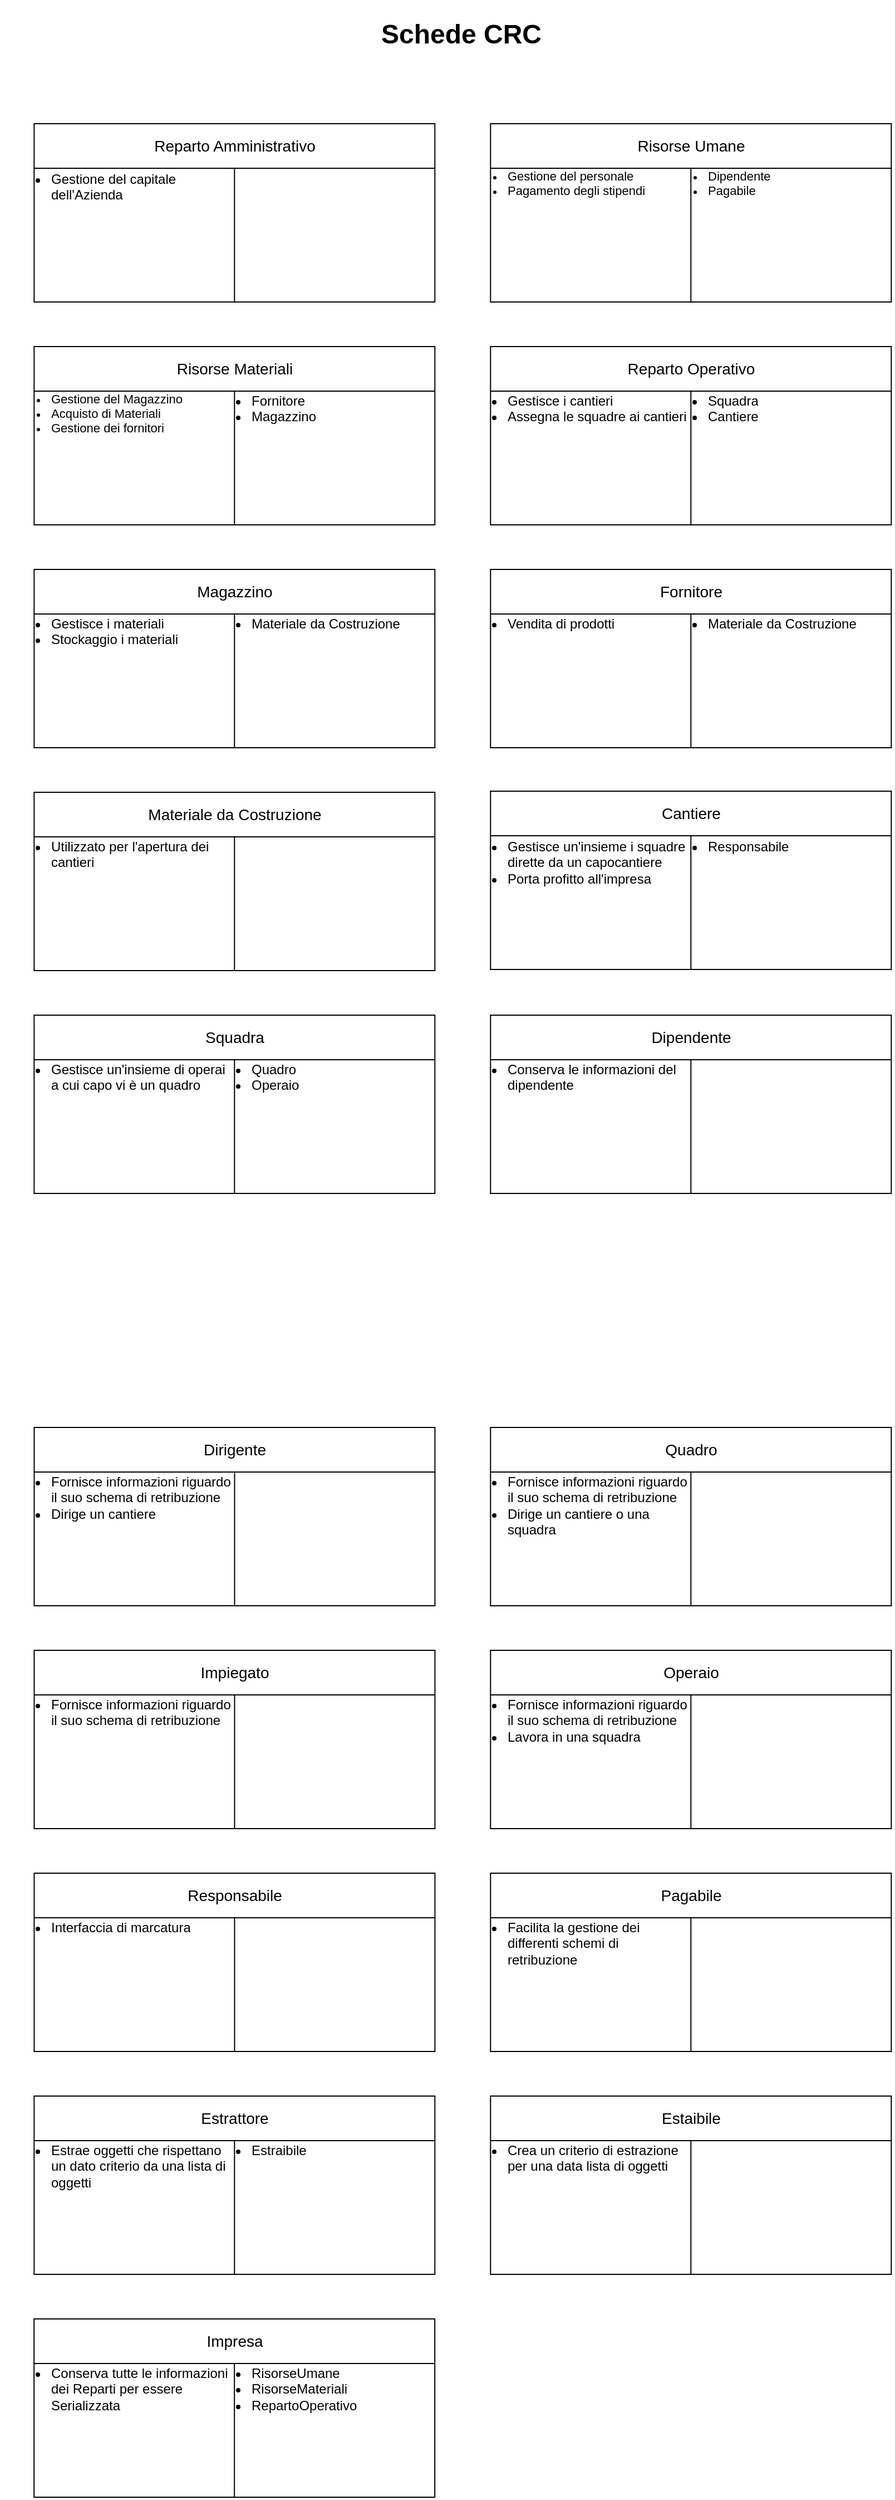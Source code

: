 <mxfile version="12.4.9"><diagram id="YD7lwG_dPkY9V0w2J223" name="Page-1"><mxGraphModel dx="1312" dy="692" grid="1" gridSize="10" guides="1" tooltips="1" connect="1" arrows="1" fold="1" page="1" pageScale="1" pageWidth="827" pageHeight="1169" math="0" shadow="0"><root><mxCell id="0"/><mxCell id="1" parent="0"/><mxCell id="h_K5QKbm2MSea24m7etF-1" value="" style="rounded=0;whiteSpace=wrap;html=1;" parent="1" vertex="1"><mxGeometry x="29.65" y="120" width="360" height="160" as="geometry"/></mxCell><mxCell id="h_K5QKbm2MSea24m7etF-4" value="" style="endArrow=none;html=1;entryX=1;entryY=0.25;entryDx=0;entryDy=0;exitX=0;exitY=0.25;exitDx=0;exitDy=0;" parent="1" source="h_K5QKbm2MSea24m7etF-1" target="h_K5QKbm2MSea24m7etF-1" edge="1"><mxGeometry width="50" height="50" relative="1" as="geometry"><mxPoint x="-10.35" y="150" as="sourcePoint"/><mxPoint x="39.65" y="100" as="targetPoint"/></mxGeometry></mxCell><mxCell id="h_K5QKbm2MSea24m7etF-5" value="&lt;font style=&quot;font-size: 14px&quot;&gt;Reparto Amministrativo&lt;/font&gt;" style="text;html=1;strokeColor=none;fillColor=none;align=center;verticalAlign=middle;whiteSpace=wrap;rounded=0;" parent="1" vertex="1"><mxGeometry x="89.65" y="120" width="240" height="40" as="geometry"/></mxCell><mxCell id="h_K5QKbm2MSea24m7etF-8" value="" style="endArrow=none;html=1;entryX=0.5;entryY=1;entryDx=0;entryDy=0;exitX=0.5;exitY=1;exitDx=0;exitDy=0;" parent="1" source="h_K5QKbm2MSea24m7etF-1" target="h_K5QKbm2MSea24m7etF-5" edge="1"><mxGeometry width="50" height="50" relative="1" as="geometry"><mxPoint x="119.65" y="290" as="sourcePoint"/><mxPoint x="169.65" y="240" as="targetPoint"/></mxGeometry></mxCell><mxCell id="h_K5QKbm2MSea24m7etF-9" value="&lt;ul&gt;&lt;li&gt;&lt;font style=&quot;font-size: 12px&quot;&gt;Gestione del capitale dell'Azienda&lt;br&gt;&lt;/font&gt;&lt;/li&gt;&lt;/ul&gt;" style="text;html=1;strokeColor=none;fillColor=none;spacing=5;spacingTop=-20;whiteSpace=wrap;overflow=hidden;rounded=0;" parent="1" vertex="1"><mxGeometry x="-0.35" y="161" width="210" height="120" as="geometry"/></mxCell><mxCell id="h_K5QKbm2MSea24m7etF-12" value="" style="rounded=0;whiteSpace=wrap;html=1;" parent="1" vertex="1"><mxGeometry x="439.65" y="120" width="360" height="160" as="geometry"/></mxCell><mxCell id="h_K5QKbm2MSea24m7etF-13" value="" style="endArrow=none;html=1;entryX=1;entryY=0.25;entryDx=0;entryDy=0;exitX=0;exitY=0.25;exitDx=0;exitDy=0;" parent="1" source="h_K5QKbm2MSea24m7etF-12" target="h_K5QKbm2MSea24m7etF-12" edge="1"><mxGeometry width="50" height="50" relative="1" as="geometry"><mxPoint x="399.65" y="150" as="sourcePoint"/><mxPoint x="449.65" y="100" as="targetPoint"/></mxGeometry></mxCell><mxCell id="h_K5QKbm2MSea24m7etF-14" value="&lt;font style=&quot;font-size: 14px&quot;&gt;Risorse Umane&lt;/font&gt;" style="text;html=1;strokeColor=none;fillColor=none;align=center;verticalAlign=middle;whiteSpace=wrap;rounded=0;" parent="1" vertex="1"><mxGeometry x="499.65" y="120" width="240" height="40" as="geometry"/></mxCell><mxCell id="h_K5QKbm2MSea24m7etF-15" value="" style="endArrow=none;html=1;entryX=0.5;entryY=1;entryDx=0;entryDy=0;exitX=0.5;exitY=1;exitDx=0;exitDy=0;" parent="1" source="h_K5QKbm2MSea24m7etF-12" target="h_K5QKbm2MSea24m7etF-14" edge="1"><mxGeometry width="50" height="50" relative="1" as="geometry"><mxPoint x="529.65" y="290" as="sourcePoint"/><mxPoint x="579.65" y="240" as="targetPoint"/></mxGeometry></mxCell><mxCell id="h_K5QKbm2MSea24m7etF-16" value="&lt;ul style=&quot;font-size: 11px&quot;&gt;&lt;li&gt;&lt;font style=&quot;font-size: 11px&quot;&gt;Gestione del personale&lt;/font&gt;&lt;/li&gt;&lt;li&gt;&lt;font style=&quot;font-size: 11px&quot;&gt;Pagamento degli stipendi&lt;br&gt;&lt;/font&gt;&lt;/li&gt;&lt;/ul&gt;" style="text;html=1;strokeColor=none;fillColor=none;spacing=5;spacingTop=-20;whiteSpace=wrap;overflow=hidden;rounded=0;" parent="1" vertex="1"><mxGeometry x="409.65" y="160" width="210" height="120" as="geometry"/></mxCell><mxCell id="h_K5QKbm2MSea24m7etF-17" value="&lt;ul style=&quot;font-size: 11px&quot;&gt;&lt;li&gt;&lt;font style=&quot;font-size: 11px&quot;&gt;Dipendente&lt;/font&gt;&lt;/li&gt;&lt;li&gt;&lt;font style=&quot;font-size: 11px&quot;&gt;Pagabile&lt;br&gt;&lt;/font&gt;&lt;/li&gt;&lt;/ul&gt;" style="text;html=1;strokeColor=none;fillColor=none;spacing=5;spacingTop=-20;whiteSpace=wrap;overflow=hidden;rounded=0;" parent="1" vertex="1"><mxGeometry x="589.65" y="160" width="210" height="120" as="geometry"/></mxCell><mxCell id="h_K5QKbm2MSea24m7etF-49" value="" style="rounded=0;whiteSpace=wrap;html=1;" parent="1" vertex="1"><mxGeometry x="29.65" y="320" width="360" height="160" as="geometry"/></mxCell><mxCell id="h_K5QKbm2MSea24m7etF-50" value="" style="endArrow=none;html=1;entryX=1;entryY=0.25;entryDx=0;entryDy=0;exitX=0;exitY=0.25;exitDx=0;exitDy=0;" parent="1" source="h_K5QKbm2MSea24m7etF-49" target="h_K5QKbm2MSea24m7etF-49" edge="1"><mxGeometry width="50" height="50" relative="1" as="geometry"><mxPoint x="-10.35" y="350" as="sourcePoint"/><mxPoint x="39.65" y="300" as="targetPoint"/></mxGeometry></mxCell><mxCell id="h_K5QKbm2MSea24m7etF-51" value="&lt;font style=&quot;font-size: 14px&quot;&gt;Risorse Materiali&lt;/font&gt;" style="text;html=1;strokeColor=none;fillColor=none;align=center;verticalAlign=middle;whiteSpace=wrap;rounded=0;" parent="1" vertex="1"><mxGeometry x="89.65" y="320" width="240" height="40" as="geometry"/></mxCell><mxCell id="h_K5QKbm2MSea24m7etF-52" value="" style="endArrow=none;html=1;entryX=0.5;entryY=1;entryDx=0;entryDy=0;exitX=0.5;exitY=1;exitDx=0;exitDy=0;" parent="1" source="h_K5QKbm2MSea24m7etF-49" target="h_K5QKbm2MSea24m7etF-51" edge="1"><mxGeometry width="50" height="50" relative="1" as="geometry"><mxPoint x="119.65" y="490" as="sourcePoint"/><mxPoint x="169.65" y="440" as="targetPoint"/></mxGeometry></mxCell><mxCell id="h_K5QKbm2MSea24m7etF-53" value="&lt;ul style=&quot;font-size: 11px&quot;&gt;&lt;li&gt;Gestione del Magazzino&lt;br&gt;&lt;/li&gt;&lt;li&gt;Acquisto di Materiali&lt;/li&gt;&lt;li&gt;Gestione dei fornitori&lt;br&gt;&lt;/li&gt;&lt;/ul&gt;" style="text;html=1;strokeColor=none;fillColor=none;spacing=5;spacingTop=-20;whiteSpace=wrap;overflow=hidden;rounded=0;" parent="1" vertex="1"><mxGeometry x="-0.35" y="360" width="210" height="120" as="geometry"/></mxCell><mxCell id="h_K5QKbm2MSea24m7etF-54" value="&lt;ul&gt;&lt;li&gt;&lt;font style=&quot;font-size: 12px&quot;&gt;Fornitore&lt;/font&gt;&lt;/li&gt;&lt;li&gt;&lt;font style=&quot;font-size: 12px&quot;&gt;Magazzino&lt;br&gt;&lt;/font&gt;&lt;/li&gt;&lt;/ul&gt;" style="text;html=1;strokeColor=none;fillColor=none;spacing=5;spacingTop=-20;whiteSpace=wrap;overflow=hidden;rounded=0;" parent="1" vertex="1"><mxGeometry x="179.65" y="360" width="210" height="120" as="geometry"/></mxCell><mxCell id="h_K5QKbm2MSea24m7etF-55" value="" style="rounded=0;whiteSpace=wrap;html=1;" parent="1" vertex="1"><mxGeometry x="439.65" y="520" width="360" height="160" as="geometry"/></mxCell><mxCell id="h_K5QKbm2MSea24m7etF-56" value="" style="endArrow=none;html=1;entryX=1;entryY=0.25;entryDx=0;entryDy=0;exitX=0;exitY=0.25;exitDx=0;exitDy=0;" parent="1" source="h_K5QKbm2MSea24m7etF-55" target="h_K5QKbm2MSea24m7etF-55" edge="1"><mxGeometry width="50" height="50" relative="1" as="geometry"><mxPoint x="399.65" y="550" as="sourcePoint"/><mxPoint x="449.65" y="500" as="targetPoint"/></mxGeometry></mxCell><mxCell id="h_K5QKbm2MSea24m7etF-57" value="&lt;font style=&quot;font-size: 14px&quot;&gt;Fornitore&lt;/font&gt;" style="text;html=1;strokeColor=none;fillColor=none;align=center;verticalAlign=middle;whiteSpace=wrap;rounded=0;" parent="1" vertex="1"><mxGeometry x="499.65" y="520" width="240" height="40" as="geometry"/></mxCell><mxCell id="h_K5QKbm2MSea24m7etF-58" value="" style="endArrow=none;html=1;entryX=0.5;entryY=1;entryDx=0;entryDy=0;exitX=0.5;exitY=1;exitDx=0;exitDy=0;" parent="1" source="h_K5QKbm2MSea24m7etF-55" target="h_K5QKbm2MSea24m7etF-57" edge="1"><mxGeometry width="50" height="50" relative="1" as="geometry"><mxPoint x="529.65" y="690" as="sourcePoint"/><mxPoint x="579.65" y="640" as="targetPoint"/></mxGeometry></mxCell><mxCell id="h_K5QKbm2MSea24m7etF-59" value="&lt;ul&gt;&lt;li&gt;&lt;font style=&quot;font-size: 12px&quot;&gt;Vendita di prodotti&lt;br&gt;&lt;/font&gt;&lt;/li&gt;&lt;/ul&gt;" style="text;html=1;strokeColor=none;fillColor=none;spacing=5;spacingTop=-20;whiteSpace=wrap;overflow=hidden;rounded=0;" parent="1" vertex="1"><mxGeometry x="409.65" y="560" width="210" height="120" as="geometry"/></mxCell><mxCell id="h_K5QKbm2MSea24m7etF-60" value="&lt;ul&gt;&lt;li&gt;&lt;font style=&quot;font-size: 12px&quot;&gt;Materiale da Costruzione&lt;br&gt;&lt;/font&gt;&lt;/li&gt;&lt;/ul&gt;" style="text;html=1;strokeColor=none;fillColor=none;spacing=5;spacingTop=-20;whiteSpace=wrap;overflow=hidden;rounded=0;" parent="1" vertex="1"><mxGeometry x="589.65" y="560" width="210" height="120" as="geometry"/></mxCell><mxCell id="h_K5QKbm2MSea24m7etF-61" value="" style="rounded=0;whiteSpace=wrap;html=1;" parent="1" vertex="1"><mxGeometry x="439.65" y="320" width="360" height="160" as="geometry"/></mxCell><mxCell id="h_K5QKbm2MSea24m7etF-62" value="" style="endArrow=none;html=1;entryX=1;entryY=0.25;entryDx=0;entryDy=0;exitX=0;exitY=0.25;exitDx=0;exitDy=0;" parent="1" source="h_K5QKbm2MSea24m7etF-61" target="h_K5QKbm2MSea24m7etF-61" edge="1"><mxGeometry width="50" height="50" relative="1" as="geometry"><mxPoint x="399.65" y="350" as="sourcePoint"/><mxPoint x="449.65" y="300" as="targetPoint"/></mxGeometry></mxCell><mxCell id="h_K5QKbm2MSea24m7etF-63" value="&lt;font style=&quot;font-size: 14px&quot;&gt;Reparto Operativo&lt;/font&gt;" style="text;html=1;strokeColor=none;fillColor=none;align=center;verticalAlign=middle;whiteSpace=wrap;rounded=0;" parent="1" vertex="1"><mxGeometry x="499.65" y="320" width="240" height="40" as="geometry"/></mxCell><mxCell id="h_K5QKbm2MSea24m7etF-64" value="" style="endArrow=none;html=1;entryX=0.5;entryY=1;entryDx=0;entryDy=0;exitX=0.5;exitY=1;exitDx=0;exitDy=0;" parent="1" source="h_K5QKbm2MSea24m7etF-61" target="h_K5QKbm2MSea24m7etF-63" edge="1"><mxGeometry width="50" height="50" relative="1" as="geometry"><mxPoint x="529.65" y="490" as="sourcePoint"/><mxPoint x="579.65" y="440" as="targetPoint"/></mxGeometry></mxCell><mxCell id="h_K5QKbm2MSea24m7etF-65" value="&lt;ul&gt;&lt;li&gt;&lt;font style=&quot;font-size: 12px&quot;&gt;Gestisce i cantieri&lt;br&gt;&lt;/font&gt;&lt;/li&gt;&lt;li&gt;&lt;font style=&quot;font-size: 12px&quot;&gt;Assegna le squadre ai cantieri&lt;br&gt;&lt;/font&gt;&lt;/li&gt;&lt;/ul&gt;" style="text;html=1;strokeColor=none;fillColor=none;spacing=5;spacingTop=-20;whiteSpace=wrap;overflow=hidden;rounded=0;" parent="1" vertex="1"><mxGeometry x="409.65" y="360" width="210" height="120" as="geometry"/></mxCell><mxCell id="h_K5QKbm2MSea24m7etF-66" value="&lt;ul&gt;&lt;li&gt;&lt;font style=&quot;font-size: 12px&quot;&gt;Squadra&lt;/font&gt;&lt;/li&gt;&lt;li&gt;&lt;font style=&quot;font-size: 12px&quot;&gt;Cantiere&lt;br&gt;&lt;/font&gt;&lt;/li&gt;&lt;/ul&gt;" style="text;html=1;strokeColor=none;fillColor=none;spacing=5;spacingTop=-20;whiteSpace=wrap;overflow=hidden;rounded=0;" parent="1" vertex="1"><mxGeometry x="589.65" y="360" width="210" height="120" as="geometry"/></mxCell><mxCell id="h_K5QKbm2MSea24m7etF-67" value="" style="rounded=0;whiteSpace=wrap;html=1;" parent="1" vertex="1"><mxGeometry x="29.65" y="520" width="360" height="160" as="geometry"/></mxCell><mxCell id="h_K5QKbm2MSea24m7etF-68" value="" style="endArrow=none;html=1;entryX=1;entryY=0.25;entryDx=0;entryDy=0;exitX=0;exitY=0.25;exitDx=0;exitDy=0;" parent="1" source="h_K5QKbm2MSea24m7etF-67" target="h_K5QKbm2MSea24m7etF-67" edge="1"><mxGeometry width="50" height="50" relative="1" as="geometry"><mxPoint x="-10.35" y="550" as="sourcePoint"/><mxPoint x="39.65" y="500" as="targetPoint"/></mxGeometry></mxCell><mxCell id="h_K5QKbm2MSea24m7etF-69" value="&lt;font style=&quot;font-size: 14px&quot;&gt;Magazzino&lt;/font&gt;" style="text;html=1;strokeColor=none;fillColor=none;align=center;verticalAlign=middle;whiteSpace=wrap;rounded=0;" parent="1" vertex="1"><mxGeometry x="89.65" y="520" width="240" height="40" as="geometry"/></mxCell><mxCell id="h_K5QKbm2MSea24m7etF-70" value="" style="endArrow=none;html=1;entryX=0.5;entryY=1;entryDx=0;entryDy=0;exitX=0.5;exitY=1;exitDx=0;exitDy=0;" parent="1" source="h_K5QKbm2MSea24m7etF-67" target="h_K5QKbm2MSea24m7etF-69" edge="1"><mxGeometry width="50" height="50" relative="1" as="geometry"><mxPoint x="119.65" y="690" as="sourcePoint"/><mxPoint x="169.65" y="640" as="targetPoint"/></mxGeometry></mxCell><mxCell id="h_K5QKbm2MSea24m7etF-71" value="&lt;ul&gt;&lt;li&gt;&lt;font style=&quot;font-size: 12px&quot;&gt;Gestisce i materiali&lt;br&gt;&lt;/font&gt;&lt;/li&gt;&lt;li&gt;&lt;font style=&quot;font-size: 12px&quot;&gt;Stockaggio i materiali&lt;br&gt;&lt;/font&gt;&lt;/li&gt;&lt;/ul&gt;" style="text;html=1;strokeColor=none;fillColor=none;spacing=5;spacingTop=-20;whiteSpace=wrap;overflow=hidden;rounded=0;" parent="1" vertex="1"><mxGeometry x="-0.35" y="560" width="210" height="120" as="geometry"/></mxCell><mxCell id="h_K5QKbm2MSea24m7etF-72" value="&lt;ul&gt;&lt;li&gt;&lt;font style=&quot;font-size: 12px&quot;&gt;Materiale da Costruzione&lt;br&gt;&lt;/font&gt;&lt;/li&gt;&lt;/ul&gt;" style="text;html=1;strokeColor=none;fillColor=none;spacing=5;spacingTop=-20;whiteSpace=wrap;overflow=hidden;rounded=0;" parent="1" vertex="1"><mxGeometry x="179.65" y="560" width="210" height="120" as="geometry"/></mxCell><mxCell id="h_K5QKbm2MSea24m7etF-73" value="" style="rounded=0;whiteSpace=wrap;html=1;" parent="1" vertex="1"><mxGeometry x="29.65" y="720" width="360" height="160" as="geometry"/></mxCell><mxCell id="h_K5QKbm2MSea24m7etF-74" value="" style="endArrow=none;html=1;entryX=1;entryY=0.25;entryDx=0;entryDy=0;exitX=0;exitY=0.25;exitDx=0;exitDy=0;" parent="1" source="h_K5QKbm2MSea24m7etF-73" target="h_K5QKbm2MSea24m7etF-73" edge="1"><mxGeometry width="50" height="50" relative="1" as="geometry"><mxPoint x="-10.35" y="750" as="sourcePoint"/><mxPoint x="39.65" y="700" as="targetPoint"/></mxGeometry></mxCell><mxCell id="h_K5QKbm2MSea24m7etF-75" value="&lt;font style=&quot;font-size: 14px&quot;&gt;Materiale da Costruzione&lt;/font&gt;" style="text;html=1;strokeColor=none;fillColor=none;align=center;verticalAlign=middle;whiteSpace=wrap;rounded=0;" parent="1" vertex="1"><mxGeometry x="89.65" y="720" width="240" height="40" as="geometry"/></mxCell><mxCell id="h_K5QKbm2MSea24m7etF-76" value="" style="endArrow=none;html=1;entryX=0.5;entryY=1;entryDx=0;entryDy=0;exitX=0.5;exitY=1;exitDx=0;exitDy=0;" parent="1" source="h_K5QKbm2MSea24m7etF-73" target="h_K5QKbm2MSea24m7etF-75" edge="1"><mxGeometry width="50" height="50" relative="1" as="geometry"><mxPoint x="119.65" y="890" as="sourcePoint"/><mxPoint x="169.65" y="840" as="targetPoint"/></mxGeometry></mxCell><mxCell id="h_K5QKbm2MSea24m7etF-77" value="&lt;ul&gt;&lt;li&gt;&lt;font style=&quot;font-size: 12px&quot;&gt;Utilizzato per l'apertura dei cantieri&lt;br&gt;&lt;/font&gt;&lt;/li&gt;&lt;/ul&gt;" style="text;html=1;strokeColor=none;fillColor=none;spacing=5;spacingTop=-20;whiteSpace=wrap;overflow=hidden;rounded=0;" parent="1" vertex="1"><mxGeometry x="-0.35" y="760" width="210" height="120" as="geometry"/></mxCell><mxCell id="h_K5QKbm2MSea24m7etF-79" value="" style="rounded=0;whiteSpace=wrap;html=1;" parent="1" vertex="1"><mxGeometry x="439.65" y="920" width="360" height="160" as="geometry"/></mxCell><mxCell id="h_K5QKbm2MSea24m7etF-80" value="" style="endArrow=none;html=1;entryX=1;entryY=0.25;entryDx=0;entryDy=0;exitX=0;exitY=0.25;exitDx=0;exitDy=0;" parent="1" source="h_K5QKbm2MSea24m7etF-79" target="h_K5QKbm2MSea24m7etF-79" edge="1"><mxGeometry width="50" height="50" relative="1" as="geometry"><mxPoint x="399.65" y="950" as="sourcePoint"/><mxPoint x="449.65" y="900" as="targetPoint"/></mxGeometry></mxCell><mxCell id="h_K5QKbm2MSea24m7etF-81" value="&lt;font style=&quot;font-size: 14px&quot;&gt;Dipendente&lt;/font&gt;" style="text;html=1;strokeColor=none;fillColor=none;align=center;verticalAlign=middle;whiteSpace=wrap;rounded=0;" parent="1" vertex="1"><mxGeometry x="499.65" y="920" width="240" height="40" as="geometry"/></mxCell><mxCell id="h_K5QKbm2MSea24m7etF-82" value="" style="endArrow=none;html=1;entryX=0.5;entryY=1;entryDx=0;entryDy=0;exitX=0.5;exitY=1;exitDx=0;exitDy=0;" parent="1" source="h_K5QKbm2MSea24m7etF-79" target="h_K5QKbm2MSea24m7etF-81" edge="1"><mxGeometry width="50" height="50" relative="1" as="geometry"><mxPoint x="529.65" y="1090" as="sourcePoint"/><mxPoint x="579.65" y="1040" as="targetPoint"/></mxGeometry></mxCell><mxCell id="h_K5QKbm2MSea24m7etF-83" value="&lt;ul&gt;&lt;li&gt;&lt;font style=&quot;font-size: 12px&quot;&gt;Conserva le informazioni del dipendente&lt;br&gt;&lt;/font&gt;&lt;/li&gt;&lt;/ul&gt;" style="text;html=1;strokeColor=none;fillColor=none;spacing=5;spacingTop=-20;whiteSpace=wrap;overflow=hidden;rounded=0;" parent="1" vertex="1"><mxGeometry x="409.65" y="960" width="210" height="120" as="geometry"/></mxCell><mxCell id="h_K5QKbm2MSea24m7etF-85" value="" style="rounded=0;whiteSpace=wrap;html=1;" parent="1" vertex="1"><mxGeometry x="29.65" y="920" width="360" height="160" as="geometry"/></mxCell><mxCell id="h_K5QKbm2MSea24m7etF-86" value="" style="endArrow=none;html=1;entryX=1;entryY=0.25;entryDx=0;entryDy=0;exitX=0;exitY=0.25;exitDx=0;exitDy=0;" parent="1" source="h_K5QKbm2MSea24m7etF-85" target="h_K5QKbm2MSea24m7etF-85" edge="1"><mxGeometry width="50" height="50" relative="1" as="geometry"><mxPoint x="19.65" y="580" as="sourcePoint"/><mxPoint x="69.65" y="530" as="targetPoint"/></mxGeometry></mxCell><mxCell id="h_K5QKbm2MSea24m7etF-87" value="&lt;font style=&quot;font-size: 14px&quot;&gt;Squadra&lt;/font&gt;" style="text;html=1;strokeColor=none;fillColor=none;align=center;verticalAlign=middle;whiteSpace=wrap;rounded=0;" parent="1" vertex="1"><mxGeometry x="89.65" y="920" width="240" height="40" as="geometry"/></mxCell><mxCell id="h_K5QKbm2MSea24m7etF-88" value="" style="endArrow=none;html=1;entryX=0.5;entryY=1;entryDx=0;entryDy=0;exitX=0.5;exitY=1;exitDx=0;exitDy=0;" parent="1" source="h_K5QKbm2MSea24m7etF-85" target="h_K5QKbm2MSea24m7etF-87" edge="1"><mxGeometry width="50" height="50" relative="1" as="geometry"><mxPoint x="149.65" y="720" as="sourcePoint"/><mxPoint x="199.65" y="670" as="targetPoint"/></mxGeometry></mxCell><mxCell id="h_K5QKbm2MSea24m7etF-89" value="&lt;ul&gt;&lt;li&gt;Gestisce un'insieme di operai a cui capo vi è un quadro&lt;br&gt;&lt;/li&gt;&lt;/ul&gt;" style="text;html=1;strokeColor=none;fillColor=none;spacing=5;spacingTop=-20;whiteSpace=wrap;overflow=hidden;rounded=0;" parent="1" vertex="1"><mxGeometry x="-0.35" y="960" width="210" height="120" as="geometry"/></mxCell><mxCell id="h_K5QKbm2MSea24m7etF-90" value="&lt;ul&gt;&lt;li&gt;&lt;font style=&quot;font-size: 12px&quot;&gt;Quadro&lt;/font&gt;&lt;/li&gt;&lt;li&gt;&lt;font style=&quot;font-size: 12px&quot;&gt;Operaio&lt;br&gt;&lt;/font&gt;&lt;/li&gt;&lt;/ul&gt;" style="text;html=1;strokeColor=none;fillColor=none;spacing=5;spacingTop=-20;whiteSpace=wrap;overflow=hidden;rounded=0;" parent="1" vertex="1"><mxGeometry x="179.65" y="960" width="210" height="120" as="geometry"/></mxCell><mxCell id="h_K5QKbm2MSea24m7etF-91" value="" style="rounded=0;whiteSpace=wrap;html=1;" parent="1" vertex="1"><mxGeometry x="439.65" y="1490" width="360" height="160" as="geometry"/></mxCell><mxCell id="h_K5QKbm2MSea24m7etF-92" value="" style="endArrow=none;html=1;entryX=1;entryY=0.25;entryDx=0;entryDy=0;exitX=0;exitY=0.25;exitDx=0;exitDy=0;" parent="1" source="h_K5QKbm2MSea24m7etF-91" target="h_K5QKbm2MSea24m7etF-91" edge="1"><mxGeometry width="50" height="50" relative="1" as="geometry"><mxPoint x="399.65" y="1520" as="sourcePoint"/><mxPoint x="449.65" y="1470" as="targetPoint"/></mxGeometry></mxCell><mxCell id="h_K5QKbm2MSea24m7etF-93" value="&lt;font style=&quot;font-size: 14px&quot;&gt;Operaio&lt;/font&gt;" style="text;html=1;strokeColor=none;fillColor=none;align=center;verticalAlign=middle;whiteSpace=wrap;rounded=0;" parent="1" vertex="1"><mxGeometry x="499.65" y="1490" width="240" height="40" as="geometry"/></mxCell><mxCell id="h_K5QKbm2MSea24m7etF-94" value="" style="endArrow=none;html=1;entryX=0.5;entryY=1;entryDx=0;entryDy=0;exitX=0.5;exitY=1;exitDx=0;exitDy=0;" parent="1" source="h_K5QKbm2MSea24m7etF-91" target="h_K5QKbm2MSea24m7etF-93" edge="1"><mxGeometry width="50" height="50" relative="1" as="geometry"><mxPoint x="529.65" y="1660" as="sourcePoint"/><mxPoint x="579.65" y="1610" as="targetPoint"/></mxGeometry></mxCell><mxCell id="h_K5QKbm2MSea24m7etF-95" value="&lt;ul&gt;&lt;li&gt;&lt;font style=&quot;font-size: 12px&quot;&gt;Fornisce informazioni riguardo il suo schema di retribuzione&lt;/font&gt;&lt;/li&gt;&lt;li&gt;&lt;font style=&quot;font-size: 12px&quot;&gt;Lavora in una squadra&lt;br&gt;&lt;/font&gt;&lt;/li&gt;&lt;/ul&gt;" style="text;html=1;strokeColor=none;fillColor=none;spacing=5;spacingTop=-20;whiteSpace=wrap;overflow=hidden;rounded=0;" parent="1" vertex="1"><mxGeometry x="409.65" y="1530" width="210" height="120" as="geometry"/></mxCell><mxCell id="h_K5QKbm2MSea24m7etF-105" value="" style="rounded=0;whiteSpace=wrap;html=1;" parent="1" vertex="1"><mxGeometry x="29.72" y="1290" width="360" height="160" as="geometry"/></mxCell><mxCell id="h_K5QKbm2MSea24m7etF-106" value="" style="endArrow=none;html=1;entryX=1;entryY=0.25;entryDx=0;entryDy=0;exitX=0;exitY=0.25;exitDx=0;exitDy=0;" parent="1" source="h_K5QKbm2MSea24m7etF-105" target="h_K5QKbm2MSea24m7etF-105" edge="1"><mxGeometry width="50" height="50" relative="1" as="geometry"><mxPoint x="-10.28" y="1320" as="sourcePoint"/><mxPoint x="39.72" y="1270" as="targetPoint"/></mxGeometry></mxCell><mxCell id="h_K5QKbm2MSea24m7etF-107" value="&lt;font style=&quot;font-size: 14px&quot;&gt;Dirigente&lt;/font&gt;" style="text;html=1;strokeColor=none;fillColor=none;align=center;verticalAlign=middle;whiteSpace=wrap;rounded=0;" parent="1" vertex="1"><mxGeometry x="89.72" y="1290" width="240" height="40" as="geometry"/></mxCell><mxCell id="h_K5QKbm2MSea24m7etF-108" value="" style="endArrow=none;html=1;entryX=0.5;entryY=1;entryDx=0;entryDy=0;exitX=0.5;exitY=1;exitDx=0;exitDy=0;" parent="1" source="h_K5QKbm2MSea24m7etF-105" target="h_K5QKbm2MSea24m7etF-107" edge="1"><mxGeometry width="50" height="50" relative="1" as="geometry"><mxPoint x="119.72" y="1460" as="sourcePoint"/><mxPoint x="169.72" y="1410" as="targetPoint"/></mxGeometry></mxCell><mxCell id="h_K5QKbm2MSea24m7etF-109" value="&lt;ul&gt;&lt;li&gt;&lt;font style=&quot;font-size: 12px&quot;&gt;Fornisce informazioni riguardo il suo schema di retribuzione&lt;/font&gt;&lt;/li&gt;&lt;li&gt;&lt;font style=&quot;font-size: 12px&quot;&gt;Dirige un cantiere&lt;br&gt;&lt;/font&gt;&lt;/li&gt;&lt;/ul&gt;" style="text;html=1;strokeColor=none;fillColor=none;spacing=5;spacingTop=-20;whiteSpace=wrap;overflow=hidden;rounded=0;" parent="1" vertex="1"><mxGeometry x="-0.28" y="1330" width="210" height="120" as="geometry"/></mxCell><mxCell id="h_K5QKbm2MSea24m7etF-110" value="" style="rounded=0;whiteSpace=wrap;html=1;" parent="1" vertex="1"><mxGeometry x="439.65" y="1290" width="360" height="160" as="geometry"/></mxCell><mxCell id="h_K5QKbm2MSea24m7etF-111" value="" style="endArrow=none;html=1;entryX=1;entryY=0.25;entryDx=0;entryDy=0;exitX=0;exitY=0.25;exitDx=0;exitDy=0;" parent="1" source="h_K5QKbm2MSea24m7etF-110" target="h_K5QKbm2MSea24m7etF-110" edge="1"><mxGeometry width="50" height="50" relative="1" as="geometry"><mxPoint x="399.65" y="1320" as="sourcePoint"/><mxPoint x="449.65" y="1270" as="targetPoint"/></mxGeometry></mxCell><mxCell id="h_K5QKbm2MSea24m7etF-112" value="&lt;font style=&quot;font-size: 14px&quot;&gt;Quadro&lt;/font&gt;" style="text;html=1;strokeColor=none;fillColor=none;align=center;verticalAlign=middle;whiteSpace=wrap;rounded=0;" parent="1" vertex="1"><mxGeometry x="499.65" y="1290" width="240" height="40" as="geometry"/></mxCell><mxCell id="h_K5QKbm2MSea24m7etF-113" value="" style="endArrow=none;html=1;entryX=0.5;entryY=1;entryDx=0;entryDy=0;exitX=0.5;exitY=1;exitDx=0;exitDy=0;" parent="1" source="h_K5QKbm2MSea24m7etF-110" target="h_K5QKbm2MSea24m7etF-112" edge="1"><mxGeometry width="50" height="50" relative="1" as="geometry"><mxPoint x="529.65" y="1460" as="sourcePoint"/><mxPoint x="579.65" y="1410" as="targetPoint"/></mxGeometry></mxCell><mxCell id="h_K5QKbm2MSea24m7etF-114" value="&lt;ul&gt;&lt;li&gt;&lt;font style=&quot;font-size: 12px&quot;&gt;Fornisce informazioni riguardo il suo schema di retribuzione&lt;/font&gt;&lt;/li&gt;&lt;li&gt;&lt;font style=&quot;font-size: 12px&quot;&gt;Dirige un cantiere o una squadra&lt;br&gt;&lt;/font&gt;&lt;/li&gt;&lt;/ul&gt;" style="text;html=1;strokeColor=none;fillColor=none;spacing=5;spacingTop=-20;whiteSpace=wrap;overflow=hidden;rounded=0;" parent="1" vertex="1"><mxGeometry x="409.65" y="1330" width="210" height="120" as="geometry"/></mxCell><mxCell id="h_K5QKbm2MSea24m7etF-115" value="" style="rounded=0;whiteSpace=wrap;html=1;" parent="1" vertex="1"><mxGeometry x="29.72" y="1490" width="360" height="160" as="geometry"/></mxCell><mxCell id="h_K5QKbm2MSea24m7etF-116" value="" style="endArrow=none;html=1;entryX=1;entryY=0.25;entryDx=0;entryDy=0;exitX=0;exitY=0.25;exitDx=0;exitDy=0;" parent="1" source="h_K5QKbm2MSea24m7etF-115" target="h_K5QKbm2MSea24m7etF-115" edge="1"><mxGeometry width="50" height="50" relative="1" as="geometry"><mxPoint x="-10.28" y="1520" as="sourcePoint"/><mxPoint x="39.72" y="1470" as="targetPoint"/></mxGeometry></mxCell><mxCell id="h_K5QKbm2MSea24m7etF-117" value="&lt;font style=&quot;font-size: 14px&quot;&gt;Impiegato&lt;/font&gt;" style="text;html=1;strokeColor=none;fillColor=none;align=center;verticalAlign=middle;whiteSpace=wrap;rounded=0;" parent="1" vertex="1"><mxGeometry x="89.72" y="1490" width="240" height="40" as="geometry"/></mxCell><mxCell id="h_K5QKbm2MSea24m7etF-118" value="" style="endArrow=none;html=1;entryX=0.5;entryY=1;entryDx=0;entryDy=0;exitX=0.5;exitY=1;exitDx=0;exitDy=0;" parent="1" source="h_K5QKbm2MSea24m7etF-115" target="h_K5QKbm2MSea24m7etF-117" edge="1"><mxGeometry width="50" height="50" relative="1" as="geometry"><mxPoint x="119.72" y="1660" as="sourcePoint"/><mxPoint x="169.72" y="1610" as="targetPoint"/></mxGeometry></mxCell><mxCell id="h_K5QKbm2MSea24m7etF-119" value="&lt;ul&gt;&lt;li&gt;&lt;font style=&quot;font-size: 12px&quot;&gt;Fornisce informazioni riguardo il suo schema di retribuzione&lt;/font&gt;&lt;/li&gt;&lt;/ul&gt;" style="text;html=1;strokeColor=none;fillColor=none;spacing=5;spacingTop=-20;whiteSpace=wrap;overflow=hidden;rounded=0;" parent="1" vertex="1"><mxGeometry x="-0.28" y="1530" width="210" height="120" as="geometry"/></mxCell><mxCell id="h_K5QKbm2MSea24m7etF-120" value="" style="rounded=0;whiteSpace=wrap;html=1;" parent="1" vertex="1"><mxGeometry x="29.71" y="1690" width="360" height="160" as="geometry"/></mxCell><mxCell id="h_K5QKbm2MSea24m7etF-121" value="" style="endArrow=none;html=1;entryX=1;entryY=0.25;entryDx=0;entryDy=0;exitX=0;exitY=0.25;exitDx=0;exitDy=0;" parent="1" source="h_K5QKbm2MSea24m7etF-120" target="h_K5QKbm2MSea24m7etF-120" edge="1"><mxGeometry width="50" height="50" relative="1" as="geometry"><mxPoint x="-10.29" y="1720" as="sourcePoint"/><mxPoint x="39.71" y="1670" as="targetPoint"/></mxGeometry></mxCell><mxCell id="h_K5QKbm2MSea24m7etF-122" value="&lt;font style=&quot;font-size: 14px&quot;&gt;Responsabile&lt;/font&gt;" style="text;html=1;strokeColor=none;fillColor=none;align=center;verticalAlign=middle;whiteSpace=wrap;rounded=0;" parent="1" vertex="1"><mxGeometry x="89.71" y="1690" width="240" height="40" as="geometry"/></mxCell><mxCell id="h_K5QKbm2MSea24m7etF-123" value="" style="endArrow=none;html=1;entryX=0.5;entryY=1;entryDx=0;entryDy=0;exitX=0.5;exitY=1;exitDx=0;exitDy=0;" parent="1" source="h_K5QKbm2MSea24m7etF-120" target="h_K5QKbm2MSea24m7etF-122" edge="1"><mxGeometry width="50" height="50" relative="1" as="geometry"><mxPoint x="119.71" y="1860" as="sourcePoint"/><mxPoint x="169.71" y="1810" as="targetPoint"/></mxGeometry></mxCell><mxCell id="h_K5QKbm2MSea24m7etF-124" value="&lt;ul&gt;&lt;li&gt;&lt;font style=&quot;font-size: 12px&quot;&gt;Interfaccia di marcatura&lt;br&gt;&lt;/font&gt;&lt;/li&gt;&lt;/ul&gt;" style="text;html=1;strokeColor=none;fillColor=none;spacing=5;spacingTop=-20;whiteSpace=wrap;overflow=hidden;rounded=0;" parent="1" vertex="1"><mxGeometry x="-0.29" y="1730" width="210" height="120" as="geometry"/></mxCell><mxCell id="h_K5QKbm2MSea24m7etF-125" value="" style="rounded=0;whiteSpace=wrap;html=1;" parent="1" vertex="1"><mxGeometry x="439.65" y="1690" width="360" height="160" as="geometry"/></mxCell><mxCell id="h_K5QKbm2MSea24m7etF-126" value="" style="endArrow=none;html=1;entryX=1;entryY=0.25;entryDx=0;entryDy=0;exitX=0;exitY=0.25;exitDx=0;exitDy=0;" parent="1" source="h_K5QKbm2MSea24m7etF-125" target="h_K5QKbm2MSea24m7etF-125" edge="1"><mxGeometry width="50" height="50" relative="1" as="geometry"><mxPoint x="399.65" y="1720" as="sourcePoint"/><mxPoint x="449.65" y="1670" as="targetPoint"/></mxGeometry></mxCell><mxCell id="h_K5QKbm2MSea24m7etF-127" value="&lt;font style=&quot;font-size: 14px&quot;&gt;Pagabile&lt;/font&gt;" style="text;html=1;strokeColor=none;fillColor=none;align=center;verticalAlign=middle;whiteSpace=wrap;rounded=0;" parent="1" vertex="1"><mxGeometry x="499.65" y="1690" width="240" height="40" as="geometry"/></mxCell><mxCell id="h_K5QKbm2MSea24m7etF-128" value="" style="endArrow=none;html=1;entryX=0.5;entryY=1;entryDx=0;entryDy=0;exitX=0.5;exitY=1;exitDx=0;exitDy=0;" parent="1" source="h_K5QKbm2MSea24m7etF-125" target="h_K5QKbm2MSea24m7etF-127" edge="1"><mxGeometry width="50" height="50" relative="1" as="geometry"><mxPoint x="529.65" y="1860" as="sourcePoint"/><mxPoint x="579.65" y="1810" as="targetPoint"/></mxGeometry></mxCell><mxCell id="h_K5QKbm2MSea24m7etF-129" value="&lt;ul&gt;&lt;li&gt;&lt;font style=&quot;font-size: 12px&quot;&gt;Facilita la gestione dei differenti schemi di retribuzione&lt;br&gt;&lt;/font&gt;&lt;/li&gt;&lt;/ul&gt;" style="text;html=1;strokeColor=none;fillColor=none;spacing=5;spacingTop=-20;whiteSpace=wrap;overflow=hidden;rounded=0;" parent="1" vertex="1"><mxGeometry x="409.65" y="1730" width="210" height="120" as="geometry"/></mxCell><mxCell id="h_K5QKbm2MSea24m7etF-130" value="" style="rounded=0;whiteSpace=wrap;html=1;" parent="1" vertex="1"><mxGeometry x="439.65" y="719" width="360" height="160" as="geometry"/></mxCell><mxCell id="h_K5QKbm2MSea24m7etF-131" value="" style="endArrow=none;html=1;entryX=1;entryY=0.25;entryDx=0;entryDy=0;exitX=0;exitY=0.25;exitDx=0;exitDy=0;" parent="1" source="h_K5QKbm2MSea24m7etF-130" target="h_K5QKbm2MSea24m7etF-130" edge="1"><mxGeometry width="50" height="50" relative="1" as="geometry"><mxPoint x="429.65" y="379" as="sourcePoint"/><mxPoint x="479.65" y="329" as="targetPoint"/></mxGeometry></mxCell><mxCell id="h_K5QKbm2MSea24m7etF-132" value="&lt;font style=&quot;font-size: 14px&quot;&gt;Cantiere&lt;/font&gt;" style="text;html=1;strokeColor=none;fillColor=none;align=center;verticalAlign=middle;whiteSpace=wrap;rounded=0;" parent="1" vertex="1"><mxGeometry x="499.65" y="719" width="240" height="40" as="geometry"/></mxCell><mxCell id="h_K5QKbm2MSea24m7etF-133" value="" style="endArrow=none;html=1;entryX=0.5;entryY=1;entryDx=0;entryDy=0;exitX=0.5;exitY=1;exitDx=0;exitDy=0;" parent="1" source="h_K5QKbm2MSea24m7etF-130" target="h_K5QKbm2MSea24m7etF-132" edge="1"><mxGeometry width="50" height="50" relative="1" as="geometry"><mxPoint x="559.65" y="519" as="sourcePoint"/><mxPoint x="609.65" y="469" as="targetPoint"/></mxGeometry></mxCell><mxCell id="h_K5QKbm2MSea24m7etF-134" value="&lt;ul&gt;&lt;li&gt;Gestisce un'insieme i squadre dirette da un capocantiere&lt;/li&gt;&lt;li&gt;Porta profitto all'impresa&lt;br&gt;&lt;/li&gt;&lt;/ul&gt;" style="text;html=1;strokeColor=none;fillColor=none;spacing=5;spacingTop=-20;whiteSpace=wrap;overflow=hidden;rounded=0;" parent="1" vertex="1"><mxGeometry x="409.65" y="760" width="210" height="120" as="geometry"/></mxCell><mxCell id="h_K5QKbm2MSea24m7etF-135" value="&lt;ul&gt;&lt;li&gt;&lt;font style=&quot;font-size: 12px&quot;&gt;Responsabile&lt;br&gt;&lt;/font&gt;&lt;/li&gt;&lt;/ul&gt;" style="text;html=1;strokeColor=none;fillColor=none;spacing=5;spacingTop=-20;whiteSpace=wrap;overflow=hidden;rounded=0;" parent="1" vertex="1"><mxGeometry x="589.65" y="760" width="210" height="120" as="geometry"/></mxCell><mxCell id="sU8drd-x9EhFtRrLDmuF-1" value="" style="rounded=0;whiteSpace=wrap;html=1;" parent="1" vertex="1"><mxGeometry x="439.65" y="1890" width="360" height="160" as="geometry"/></mxCell><mxCell id="sU8drd-x9EhFtRrLDmuF-2" value="" style="endArrow=none;html=1;entryX=1;entryY=0.25;entryDx=0;entryDy=0;exitX=0;exitY=0.25;exitDx=0;exitDy=0;" parent="1" source="sU8drd-x9EhFtRrLDmuF-1" target="sU8drd-x9EhFtRrLDmuF-1" edge="1"><mxGeometry width="50" height="50" relative="1" as="geometry"><mxPoint x="399.65" y="1920" as="sourcePoint"/><mxPoint x="449.65" y="1870" as="targetPoint"/></mxGeometry></mxCell><mxCell id="sU8drd-x9EhFtRrLDmuF-3" value="&lt;font style=&quot;font-size: 14px&quot;&gt;Estaibile&lt;/font&gt;" style="text;html=1;strokeColor=none;fillColor=none;align=center;verticalAlign=middle;whiteSpace=wrap;rounded=0;" parent="1" vertex="1"><mxGeometry x="499.65" y="1890" width="240" height="40" as="geometry"/></mxCell><mxCell id="sU8drd-x9EhFtRrLDmuF-4" value="" style="endArrow=none;html=1;entryX=0.5;entryY=1;entryDx=0;entryDy=0;exitX=0.5;exitY=1;exitDx=0;exitDy=0;" parent="1" source="sU8drd-x9EhFtRrLDmuF-1" target="sU8drd-x9EhFtRrLDmuF-3" edge="1"><mxGeometry width="50" height="50" relative="1" as="geometry"><mxPoint x="529.65" y="2060" as="sourcePoint"/><mxPoint x="579.65" y="2010" as="targetPoint"/></mxGeometry></mxCell><mxCell id="sU8drd-x9EhFtRrLDmuF-5" value="&lt;ul&gt;&lt;li&gt;&lt;font style=&quot;font-size: 12px&quot;&gt;Crea un criterio di estrazione per una data lista di oggetti&lt;br&gt;&lt;/font&gt;&lt;/li&gt;&lt;/ul&gt;" style="text;html=1;strokeColor=none;fillColor=none;spacing=5;spacingTop=-20;whiteSpace=wrap;overflow=hidden;rounded=0;" parent="1" vertex="1"><mxGeometry x="409.65" y="1930" width="210" height="120" as="geometry"/></mxCell><mxCell id="sU8drd-x9EhFtRrLDmuF-6" value="" style="rounded=0;whiteSpace=wrap;html=1;" parent="1" vertex="1"><mxGeometry x="29.65" y="1890" width="360" height="160" as="geometry"/></mxCell><mxCell id="sU8drd-x9EhFtRrLDmuF-7" value="" style="endArrow=none;html=1;entryX=1;entryY=0.25;entryDx=0;entryDy=0;exitX=0;exitY=0.25;exitDx=0;exitDy=0;" parent="1" source="sU8drd-x9EhFtRrLDmuF-6" target="sU8drd-x9EhFtRrLDmuF-6" edge="1"><mxGeometry width="50" height="50" relative="1" as="geometry"><mxPoint x="-10.35" y="1920" as="sourcePoint"/><mxPoint x="39.65" y="1870" as="targetPoint"/></mxGeometry></mxCell><mxCell id="sU8drd-x9EhFtRrLDmuF-8" value="&lt;font style=&quot;font-size: 14px&quot;&gt;Estrattore&lt;/font&gt;" style="text;html=1;strokeColor=none;fillColor=none;align=center;verticalAlign=middle;whiteSpace=wrap;rounded=0;" parent="1" vertex="1"><mxGeometry x="89.65" y="1890" width="240" height="40" as="geometry"/></mxCell><mxCell id="sU8drd-x9EhFtRrLDmuF-9" value="" style="endArrow=none;html=1;entryX=0.5;entryY=1;entryDx=0;entryDy=0;exitX=0.5;exitY=1;exitDx=0;exitDy=0;" parent="1" source="sU8drd-x9EhFtRrLDmuF-6" target="sU8drd-x9EhFtRrLDmuF-8" edge="1"><mxGeometry width="50" height="50" relative="1" as="geometry"><mxPoint x="119.65" y="2060" as="sourcePoint"/><mxPoint x="169.65" y="2010" as="targetPoint"/></mxGeometry></mxCell><mxCell id="sU8drd-x9EhFtRrLDmuF-10" value="&lt;ul&gt;&lt;li&gt;&lt;font style=&quot;font-size: 12px&quot;&gt;Estrae oggetti che rispettano un dato criterio da una lista di oggetti&lt;br&gt;&lt;/font&gt;&lt;/li&gt;&lt;/ul&gt;" style="text;html=1;strokeColor=none;fillColor=none;spacing=5;spacingTop=-20;whiteSpace=wrap;overflow=hidden;rounded=0;" parent="1" vertex="1"><mxGeometry x="-0.35" y="1930" width="210" height="120" as="geometry"/></mxCell><mxCell id="sU8drd-x9EhFtRrLDmuF-11" value="&lt;ul&gt;&lt;li&gt;&lt;font style=&quot;font-size: 12px&quot;&gt;Estraibile&lt;br&gt;&lt;/font&gt;&lt;/li&gt;&lt;/ul&gt;" style="text;html=1;strokeColor=none;fillColor=none;spacing=5;spacingTop=-20;whiteSpace=wrap;overflow=hidden;rounded=0;" parent="1" vertex="1"><mxGeometry x="179.72" y="1930" width="210" height="120" as="geometry"/></mxCell><mxCell id="sU8drd-x9EhFtRrLDmuF-12" value="" style="rounded=0;whiteSpace=wrap;html=1;" parent="1" vertex="1"><mxGeometry x="29.58" y="2090" width="360" height="160" as="geometry"/></mxCell><mxCell id="sU8drd-x9EhFtRrLDmuF-13" value="" style="endArrow=none;html=1;entryX=1;entryY=0.25;entryDx=0;entryDy=0;exitX=0;exitY=0.25;exitDx=0;exitDy=0;" parent="1" source="sU8drd-x9EhFtRrLDmuF-12" target="sU8drd-x9EhFtRrLDmuF-12" edge="1"><mxGeometry width="50" height="50" relative="1" as="geometry"><mxPoint x="-10.42" y="2120" as="sourcePoint"/><mxPoint x="39.58" y="2070" as="targetPoint"/></mxGeometry></mxCell><mxCell id="sU8drd-x9EhFtRrLDmuF-14" value="&lt;font style=&quot;font-size: 14px&quot;&gt;Impresa&lt;/font&gt;" style="text;html=1;strokeColor=none;fillColor=none;align=center;verticalAlign=middle;whiteSpace=wrap;rounded=0;" parent="1" vertex="1"><mxGeometry x="89.58" y="2090" width="240" height="40" as="geometry"/></mxCell><mxCell id="sU8drd-x9EhFtRrLDmuF-15" value="" style="endArrow=none;html=1;entryX=0.5;entryY=1;entryDx=0;entryDy=0;exitX=0.5;exitY=1;exitDx=0;exitDy=0;" parent="1" source="sU8drd-x9EhFtRrLDmuF-12" target="sU8drd-x9EhFtRrLDmuF-14" edge="1"><mxGeometry width="50" height="50" relative="1" as="geometry"><mxPoint x="119.58" y="2260" as="sourcePoint"/><mxPoint x="169.58" y="2210" as="targetPoint"/></mxGeometry></mxCell><mxCell id="sU8drd-x9EhFtRrLDmuF-16" value="&lt;ul&gt;&lt;li&gt;&lt;font style=&quot;font-size: 12px&quot;&gt;Conserva tutte le informazioni dei Reparti per essere Serializzata&lt;br&gt;&lt;/font&gt;&lt;/li&gt;&lt;/ul&gt;" style="text;html=1;strokeColor=none;fillColor=none;spacing=5;spacingTop=-20;whiteSpace=wrap;overflow=hidden;rounded=0;" parent="1" vertex="1"><mxGeometry x="-0.42" y="2130" width="210" height="120" as="geometry"/></mxCell><mxCell id="sU8drd-x9EhFtRrLDmuF-17" value="&lt;ul&gt;&lt;li&gt;&lt;font style=&quot;font-size: 12px&quot;&gt;RisorseUmane&lt;/font&gt;&lt;/li&gt;&lt;li&gt;&lt;font style=&quot;font-size: 12px&quot;&gt;RisorseMateriali&lt;/font&gt;&lt;/li&gt;&lt;li&gt;&lt;font style=&quot;font-size: 12px&quot;&gt;RepartoOperativo&lt;br&gt;&lt;/font&gt;&lt;/li&gt;&lt;/ul&gt;" style="text;html=1;strokeColor=none;fillColor=none;spacing=5;spacingTop=-20;whiteSpace=wrap;overflow=hidden;rounded=0;" parent="1" vertex="1"><mxGeometry x="179.65" y="2130" width="210" height="120" as="geometry"/></mxCell><mxCell id="kq2b5uiSTxYfSFWqWDBB-2" value="&lt;h1&gt;Schede CRC&lt;/h1&gt;" style="text;html=1;strokeColor=none;fillColor=none;align=center;verticalAlign=middle;whiteSpace=wrap;rounded=0;" parent="1" vertex="1"><mxGeometry x="316.86" y="30" width="193.05" height="20" as="geometry"/></mxCell></root></mxGraphModel></diagram></mxfile>